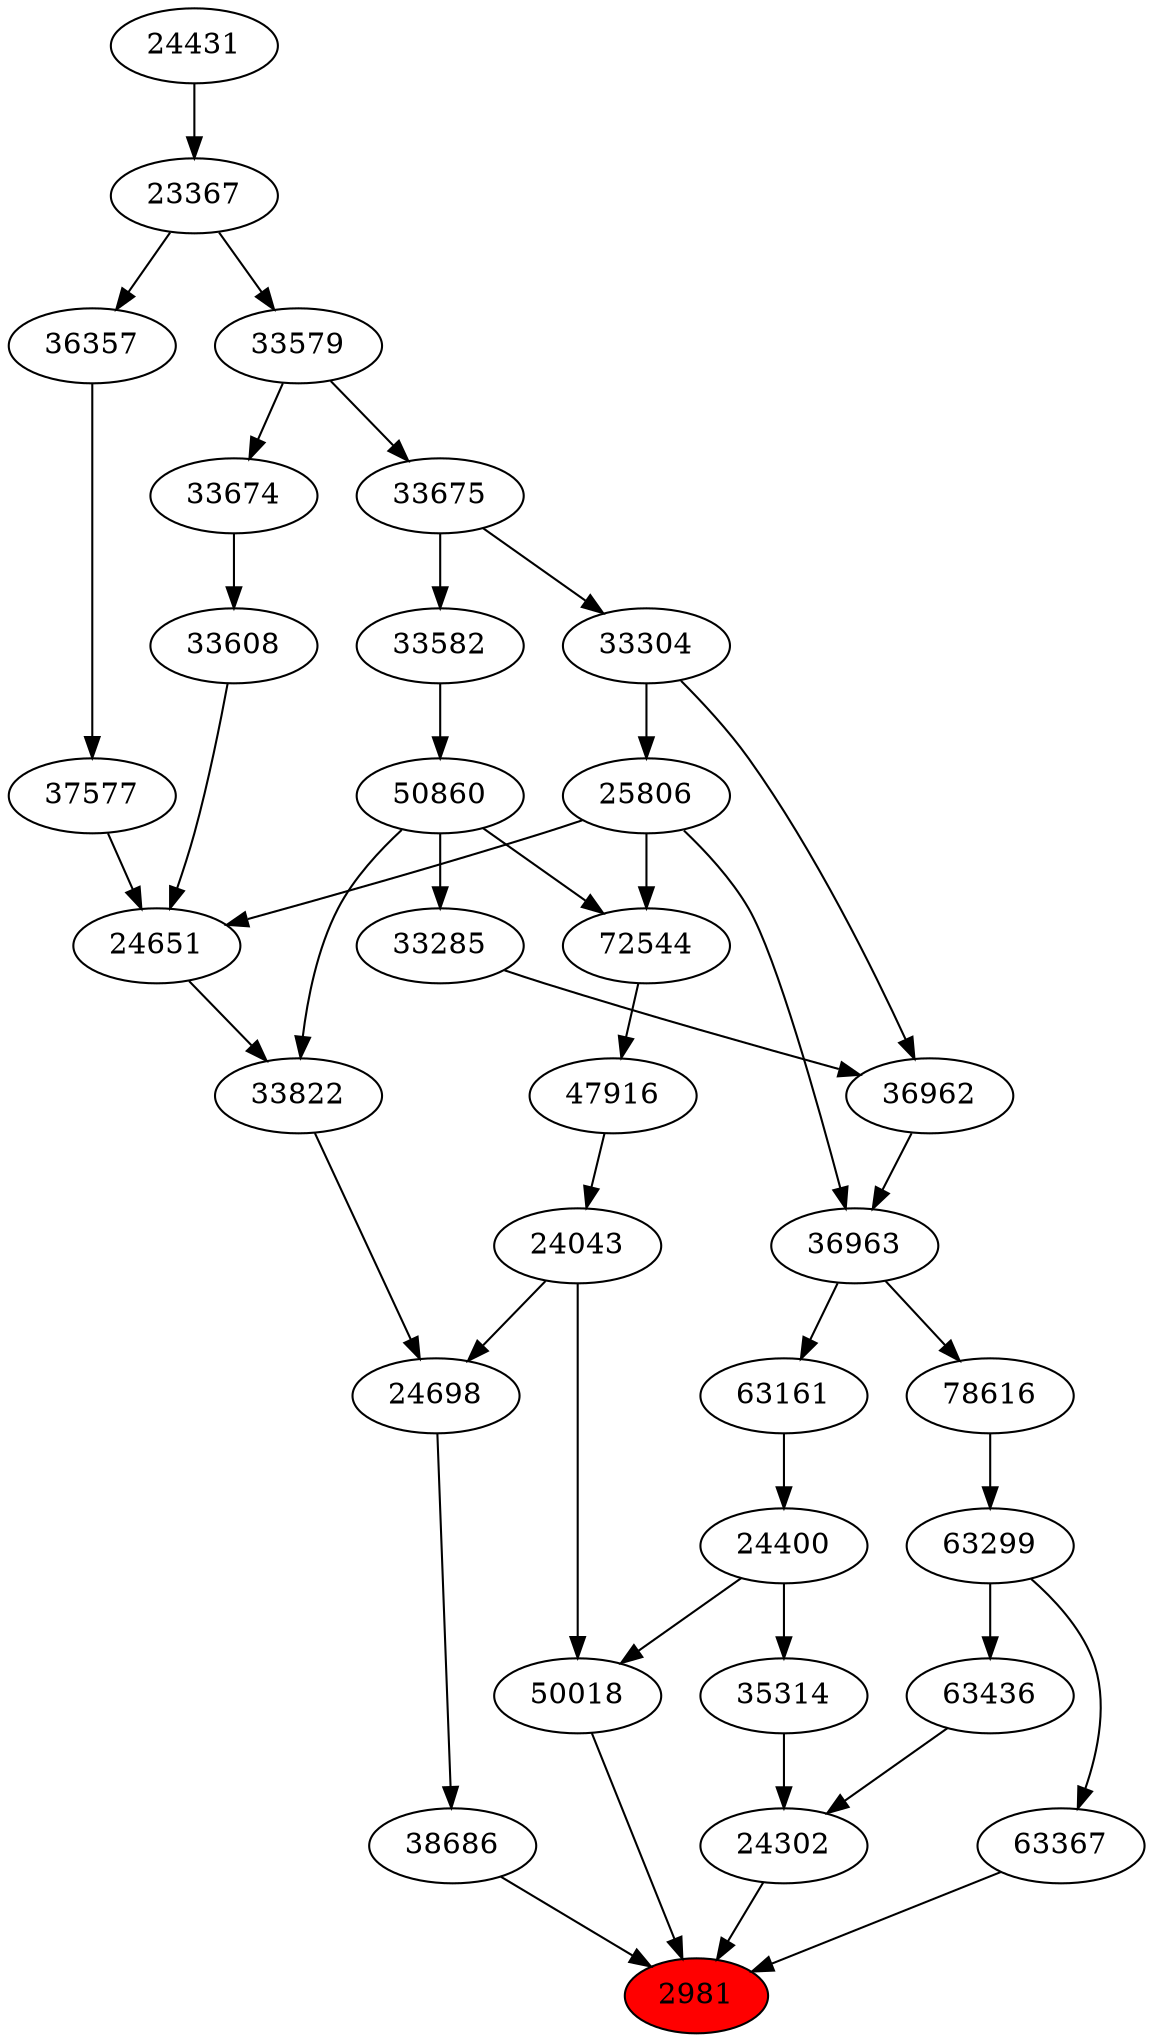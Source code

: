 strict digraph{ 
2981 [label="2981" fillcolor=red style=filled]
24302 -> 2981
50018 -> 2981
38686 -> 2981
63367 -> 2981
24302 [label="24302"]
35314 -> 24302
63436 -> 24302
50018 [label="50018"]
24043 -> 50018
24400 -> 50018
38686 [label="38686"]
24698 -> 38686
63367 [label="63367"]
63299 -> 63367
35314 [label="35314"]
24400 -> 35314
63436 [label="63436"]
63299 -> 63436
24043 [label="24043"]
47916 -> 24043
24400 [label="24400"]
63161 -> 24400
24698 [label="24698"]
24043 -> 24698
33822 -> 24698
63299 [label="63299"]
78616 -> 63299
47916 [label="47916"]
72544 -> 47916
63161 [label="63161"]
36963 -> 63161
33822 [label="33822"]
24651 -> 33822
50860 -> 33822
78616 [label="78616"]
36963 -> 78616
72544 [label="72544"]
50860 -> 72544
25806 -> 72544
36963 [label="36963"]
36962 -> 36963
25806 -> 36963
24651 [label="24651"]
25806 -> 24651
33608 -> 24651
37577 -> 24651
50860 [label="50860"]
33582 -> 50860
25806 [label="25806"]
33304 -> 25806
36962 [label="36962"]
33285 -> 36962
33304 -> 36962
33608 [label="33608"]
33674 -> 33608
37577 [label="37577"]
36357 -> 37577
33582 [label="33582"]
33675 -> 33582
33304 [label="33304"]
33675 -> 33304
33285 [label="33285"]
50860 -> 33285
33674 [label="33674"]
33579 -> 33674
36357 [label="36357"]
23367 -> 36357
33675 [label="33675"]
33579 -> 33675
33579 [label="33579"]
23367 -> 33579
23367 [label="23367"]
24431 -> 23367
24431 [label="24431"]
}